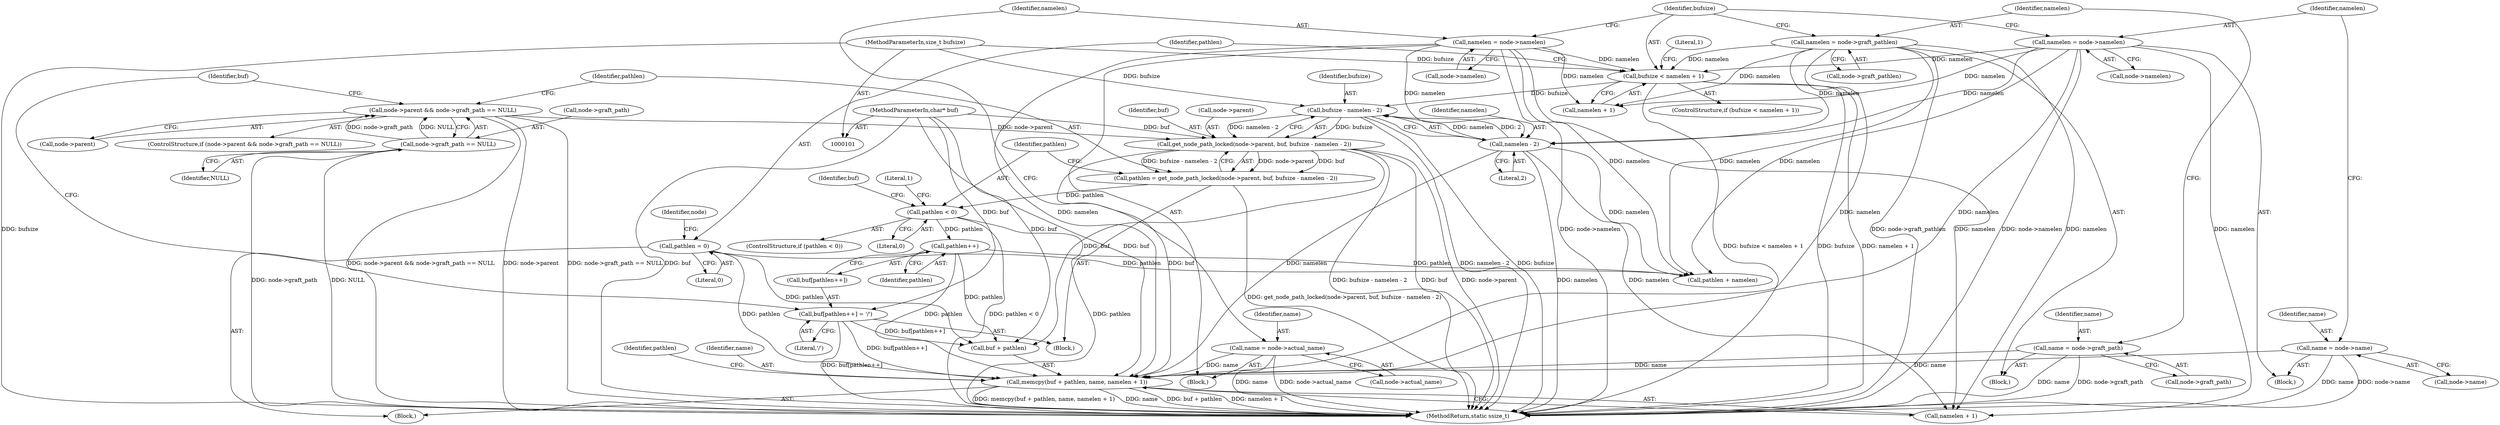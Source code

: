 digraph "1_Android_864e2e22fcd0cba3f5e67680ccabd0302dfda45d@API" {
"1000202" [label="(Call,memcpy(buf + pathlen, name, namelen + 1))"];
"1000178" [label="(Call,get_node_path_locked(node->parent, buf, bufsize - namelen - 2))"];
"1000166" [label="(Call,node->parent && node->graft_path == NULL)"];
"1000170" [label="(Call,node->graft_path == NULL)"];
"1000103" [label="(MethodParameterIn,char* buf)"];
"1000183" [label="(Call,bufsize - namelen - 2)"];
"1000152" [label="(Call,bufsize < namelen + 1)"];
"1000104" [label="(MethodParameterIn,size_t bufsize)"];
"1000134" [label="(Call,namelen = node->namelen)"];
"1000118" [label="(Call,namelen = node->graft_pathlen)"];
"1000146" [label="(Call,namelen = node->namelen)"];
"1000185" [label="(Call,namelen - 2)"];
"1000196" [label="(Call,buf[pathlen++] = '/')"];
"1000199" [label="(Call,pathlen++)"];
"1000189" [label="(Call,pathlen < 0)"];
"1000176" [label="(Call,pathlen = get_node_path_locked(node->parent, buf, bufsize - namelen - 2))"];
"1000162" [label="(Call,pathlen = 0)"];
"1000129" [label="(Call,name = node->actual_name)"];
"1000141" [label="(Call,name = node->name)"];
"1000113" [label="(Call,name = node->graft_path)"];
"1000104" [label="(MethodParameterIn,size_t bufsize)"];
"1000140" [label="(Block,)"];
"1000177" [label="(Identifier,pathlen)"];
"1000129" [label="(Call,name = node->actual_name)"];
"1000154" [label="(Call,namelen + 1)"];
"1000148" [label="(Call,node->namelen)"];
"1000167" [label="(Call,node->parent)"];
"1000170" [label="(Call,node->graft_path == NULL)"];
"1000203" [label="(Call,buf + pathlen)"];
"1000128" [label="(Block,)"];
"1000113" [label="(Call,name = node->graft_path)"];
"1000136" [label="(Call,node->namelen)"];
"1000190" [label="(Identifier,pathlen)"];
"1000147" [label="(Identifier,namelen)"];
"1000112" [label="(Block,)"];
"1000142" [label="(Identifier,name)"];
"1000187" [label="(Literal,2)"];
"1000189" [label="(Call,pathlen < 0)"];
"1000179" [label="(Call,node->parent)"];
"1000103" [label="(MethodParameterIn,char* buf)"];
"1000171" [label="(Call,node->graft_path)"];
"1000130" [label="(Identifier,name)"];
"1000202" [label="(Call,memcpy(buf + pathlen, name, namelen + 1))"];
"1000174" [label="(Identifier,NULL)"];
"1000119" [label="(Identifier,namelen)"];
"1000183" [label="(Call,bufsize - namelen - 2)"];
"1000212" [label="(Identifier,pathlen)"];
"1000151" [label="(ControlStructure,if (bufsize < namelen + 1))"];
"1000188" [label="(ControlStructure,if (pathlen < 0))"];
"1000204" [label="(Identifier,buf)"];
"1000152" [label="(Call,bufsize < namelen + 1)"];
"1000168" [label="(Identifier,node)"];
"1000146" [label="(Call,namelen = node->namelen)"];
"1000153" [label="(Identifier,bufsize)"];
"1000114" [label="(Identifier,name)"];
"1000135" [label="(Identifier,namelen)"];
"1000118" [label="(Call,namelen = node->graft_pathlen)"];
"1000176" [label="(Call,pathlen = get_node_path_locked(node->parent, buf, bufsize - namelen - 2))"];
"1000201" [label="(Literal,'/')"];
"1000197" [label="(Call,buf[pathlen++])"];
"1000163" [label="(Identifier,pathlen)"];
"1000164" [label="(Literal,0)"];
"1000196" [label="(Call,buf[pathlen++] = '/')"];
"1000186" [label="(Identifier,namelen)"];
"1000175" [label="(Block,)"];
"1000160" [label="(Literal,1)"];
"1000185" [label="(Call,namelen - 2)"];
"1000199" [label="(Call,pathlen++)"];
"1000165" [label="(ControlStructure,if (node->parent && node->graft_path == NULL))"];
"1000166" [label="(Call,node->parent && node->graft_path == NULL)"];
"1000162" [label="(Call,pathlen = 0)"];
"1000182" [label="(Identifier,buf)"];
"1000131" [label="(Call,node->actual_name)"];
"1000191" [label="(Literal,0)"];
"1000200" [label="(Identifier,pathlen)"];
"1000178" [label="(Call,get_node_path_locked(node->parent, buf, bufsize - namelen - 2))"];
"1000207" [label="(Call,namelen + 1)"];
"1000214" [label="(MethodReturn,static ssize_t)"];
"1000195" [label="(Literal,1)"];
"1000206" [label="(Identifier,name)"];
"1000120" [label="(Call,node->graft_pathlen)"];
"1000141" [label="(Call,name = node->name)"];
"1000134" [label="(Call,namelen = node->namelen)"];
"1000211" [label="(Call,pathlen + namelen)"];
"1000105" [label="(Block,)"];
"1000198" [label="(Identifier,buf)"];
"1000115" [label="(Call,node->graft_path)"];
"1000143" [label="(Call,node->name)"];
"1000184" [label="(Identifier,bufsize)"];
"1000202" -> "1000105"  [label="AST: "];
"1000202" -> "1000207"  [label="CFG: "];
"1000203" -> "1000202"  [label="AST: "];
"1000206" -> "1000202"  [label="AST: "];
"1000207" -> "1000202"  [label="AST: "];
"1000212" -> "1000202"  [label="CFG: "];
"1000202" -> "1000214"  [label="DDG: name"];
"1000202" -> "1000214"  [label="DDG: buf + pathlen"];
"1000202" -> "1000214"  [label="DDG: namelen + 1"];
"1000202" -> "1000214"  [label="DDG: memcpy(buf + pathlen, name, namelen + 1)"];
"1000178" -> "1000202"  [label="DDG: buf"];
"1000196" -> "1000202"  [label="DDG: buf[pathlen++]"];
"1000103" -> "1000202"  [label="DDG: buf"];
"1000199" -> "1000202"  [label="DDG: pathlen"];
"1000162" -> "1000202"  [label="DDG: pathlen"];
"1000129" -> "1000202"  [label="DDG: name"];
"1000141" -> "1000202"  [label="DDG: name"];
"1000113" -> "1000202"  [label="DDG: name"];
"1000185" -> "1000202"  [label="DDG: namelen"];
"1000134" -> "1000202"  [label="DDG: namelen"];
"1000118" -> "1000202"  [label="DDG: namelen"];
"1000146" -> "1000202"  [label="DDG: namelen"];
"1000178" -> "1000176"  [label="AST: "];
"1000178" -> "1000183"  [label="CFG: "];
"1000179" -> "1000178"  [label="AST: "];
"1000182" -> "1000178"  [label="AST: "];
"1000183" -> "1000178"  [label="AST: "];
"1000176" -> "1000178"  [label="CFG: "];
"1000178" -> "1000214"  [label="DDG: bufsize - namelen - 2"];
"1000178" -> "1000214"  [label="DDG: buf"];
"1000178" -> "1000214"  [label="DDG: node->parent"];
"1000178" -> "1000176"  [label="DDG: node->parent"];
"1000178" -> "1000176"  [label="DDG: buf"];
"1000178" -> "1000176"  [label="DDG: bufsize - namelen - 2"];
"1000166" -> "1000178"  [label="DDG: node->parent"];
"1000103" -> "1000178"  [label="DDG: buf"];
"1000183" -> "1000178"  [label="DDG: bufsize"];
"1000183" -> "1000178"  [label="DDG: namelen - 2"];
"1000178" -> "1000203"  [label="DDG: buf"];
"1000166" -> "1000165"  [label="AST: "];
"1000166" -> "1000167"  [label="CFG: "];
"1000166" -> "1000170"  [label="CFG: "];
"1000167" -> "1000166"  [label="AST: "];
"1000170" -> "1000166"  [label="AST: "];
"1000177" -> "1000166"  [label="CFG: "];
"1000204" -> "1000166"  [label="CFG: "];
"1000166" -> "1000214"  [label="DDG: node->graft_path == NULL"];
"1000166" -> "1000214"  [label="DDG: node->parent && node->graft_path == NULL"];
"1000166" -> "1000214"  [label="DDG: node->parent"];
"1000170" -> "1000166"  [label="DDG: node->graft_path"];
"1000170" -> "1000166"  [label="DDG: NULL"];
"1000170" -> "1000174"  [label="CFG: "];
"1000171" -> "1000170"  [label="AST: "];
"1000174" -> "1000170"  [label="AST: "];
"1000170" -> "1000214"  [label="DDG: NULL"];
"1000170" -> "1000214"  [label="DDG: node->graft_path"];
"1000103" -> "1000101"  [label="AST: "];
"1000103" -> "1000214"  [label="DDG: buf"];
"1000103" -> "1000196"  [label="DDG: buf"];
"1000103" -> "1000203"  [label="DDG: buf"];
"1000183" -> "1000185"  [label="CFG: "];
"1000184" -> "1000183"  [label="AST: "];
"1000185" -> "1000183"  [label="AST: "];
"1000183" -> "1000214"  [label="DDG: namelen - 2"];
"1000183" -> "1000214"  [label="DDG: bufsize"];
"1000152" -> "1000183"  [label="DDG: bufsize"];
"1000104" -> "1000183"  [label="DDG: bufsize"];
"1000185" -> "1000183"  [label="DDG: namelen"];
"1000185" -> "1000183"  [label="DDG: 2"];
"1000152" -> "1000151"  [label="AST: "];
"1000152" -> "1000154"  [label="CFG: "];
"1000153" -> "1000152"  [label="AST: "];
"1000154" -> "1000152"  [label="AST: "];
"1000160" -> "1000152"  [label="CFG: "];
"1000163" -> "1000152"  [label="CFG: "];
"1000152" -> "1000214"  [label="DDG: bufsize < namelen + 1"];
"1000152" -> "1000214"  [label="DDG: bufsize"];
"1000152" -> "1000214"  [label="DDG: namelen + 1"];
"1000104" -> "1000152"  [label="DDG: bufsize"];
"1000134" -> "1000152"  [label="DDG: namelen"];
"1000118" -> "1000152"  [label="DDG: namelen"];
"1000146" -> "1000152"  [label="DDG: namelen"];
"1000104" -> "1000101"  [label="AST: "];
"1000104" -> "1000214"  [label="DDG: bufsize"];
"1000134" -> "1000128"  [label="AST: "];
"1000134" -> "1000136"  [label="CFG: "];
"1000135" -> "1000134"  [label="AST: "];
"1000136" -> "1000134"  [label="AST: "];
"1000153" -> "1000134"  [label="CFG: "];
"1000134" -> "1000214"  [label="DDG: node->namelen"];
"1000134" -> "1000154"  [label="DDG: namelen"];
"1000134" -> "1000185"  [label="DDG: namelen"];
"1000134" -> "1000207"  [label="DDG: namelen"];
"1000134" -> "1000211"  [label="DDG: namelen"];
"1000118" -> "1000112"  [label="AST: "];
"1000118" -> "1000120"  [label="CFG: "];
"1000119" -> "1000118"  [label="AST: "];
"1000120" -> "1000118"  [label="AST: "];
"1000153" -> "1000118"  [label="CFG: "];
"1000118" -> "1000214"  [label="DDG: node->graft_pathlen"];
"1000118" -> "1000154"  [label="DDG: namelen"];
"1000118" -> "1000185"  [label="DDG: namelen"];
"1000118" -> "1000207"  [label="DDG: namelen"];
"1000118" -> "1000211"  [label="DDG: namelen"];
"1000146" -> "1000140"  [label="AST: "];
"1000146" -> "1000148"  [label="CFG: "];
"1000147" -> "1000146"  [label="AST: "];
"1000148" -> "1000146"  [label="AST: "];
"1000153" -> "1000146"  [label="CFG: "];
"1000146" -> "1000214"  [label="DDG: node->namelen"];
"1000146" -> "1000154"  [label="DDG: namelen"];
"1000146" -> "1000185"  [label="DDG: namelen"];
"1000146" -> "1000207"  [label="DDG: namelen"];
"1000146" -> "1000211"  [label="DDG: namelen"];
"1000185" -> "1000187"  [label="CFG: "];
"1000186" -> "1000185"  [label="AST: "];
"1000187" -> "1000185"  [label="AST: "];
"1000185" -> "1000214"  [label="DDG: namelen"];
"1000185" -> "1000207"  [label="DDG: namelen"];
"1000185" -> "1000211"  [label="DDG: namelen"];
"1000196" -> "1000175"  [label="AST: "];
"1000196" -> "1000201"  [label="CFG: "];
"1000197" -> "1000196"  [label="AST: "];
"1000201" -> "1000196"  [label="AST: "];
"1000204" -> "1000196"  [label="CFG: "];
"1000196" -> "1000214"  [label="DDG: buf[pathlen++]"];
"1000196" -> "1000203"  [label="DDG: buf[pathlen++]"];
"1000199" -> "1000197"  [label="AST: "];
"1000199" -> "1000200"  [label="CFG: "];
"1000200" -> "1000199"  [label="AST: "];
"1000197" -> "1000199"  [label="CFG: "];
"1000189" -> "1000199"  [label="DDG: pathlen"];
"1000199" -> "1000203"  [label="DDG: pathlen"];
"1000199" -> "1000211"  [label="DDG: pathlen"];
"1000189" -> "1000188"  [label="AST: "];
"1000189" -> "1000191"  [label="CFG: "];
"1000190" -> "1000189"  [label="AST: "];
"1000191" -> "1000189"  [label="AST: "];
"1000195" -> "1000189"  [label="CFG: "];
"1000198" -> "1000189"  [label="CFG: "];
"1000189" -> "1000214"  [label="DDG: pathlen"];
"1000189" -> "1000214"  [label="DDG: pathlen < 0"];
"1000176" -> "1000189"  [label="DDG: pathlen"];
"1000176" -> "1000175"  [label="AST: "];
"1000177" -> "1000176"  [label="AST: "];
"1000190" -> "1000176"  [label="CFG: "];
"1000176" -> "1000214"  [label="DDG: get_node_path_locked(node->parent, buf, bufsize - namelen - 2)"];
"1000162" -> "1000105"  [label="AST: "];
"1000162" -> "1000164"  [label="CFG: "];
"1000163" -> "1000162"  [label="AST: "];
"1000164" -> "1000162"  [label="AST: "];
"1000168" -> "1000162"  [label="CFG: "];
"1000162" -> "1000203"  [label="DDG: pathlen"];
"1000162" -> "1000211"  [label="DDG: pathlen"];
"1000129" -> "1000128"  [label="AST: "];
"1000129" -> "1000131"  [label="CFG: "];
"1000130" -> "1000129"  [label="AST: "];
"1000131" -> "1000129"  [label="AST: "];
"1000135" -> "1000129"  [label="CFG: "];
"1000129" -> "1000214"  [label="DDG: name"];
"1000129" -> "1000214"  [label="DDG: node->actual_name"];
"1000141" -> "1000140"  [label="AST: "];
"1000141" -> "1000143"  [label="CFG: "];
"1000142" -> "1000141"  [label="AST: "];
"1000143" -> "1000141"  [label="AST: "];
"1000147" -> "1000141"  [label="CFG: "];
"1000141" -> "1000214"  [label="DDG: name"];
"1000141" -> "1000214"  [label="DDG: node->name"];
"1000113" -> "1000112"  [label="AST: "];
"1000113" -> "1000115"  [label="CFG: "];
"1000114" -> "1000113"  [label="AST: "];
"1000115" -> "1000113"  [label="AST: "];
"1000119" -> "1000113"  [label="CFG: "];
"1000113" -> "1000214"  [label="DDG: name"];
"1000113" -> "1000214"  [label="DDG: node->graft_path"];
}
